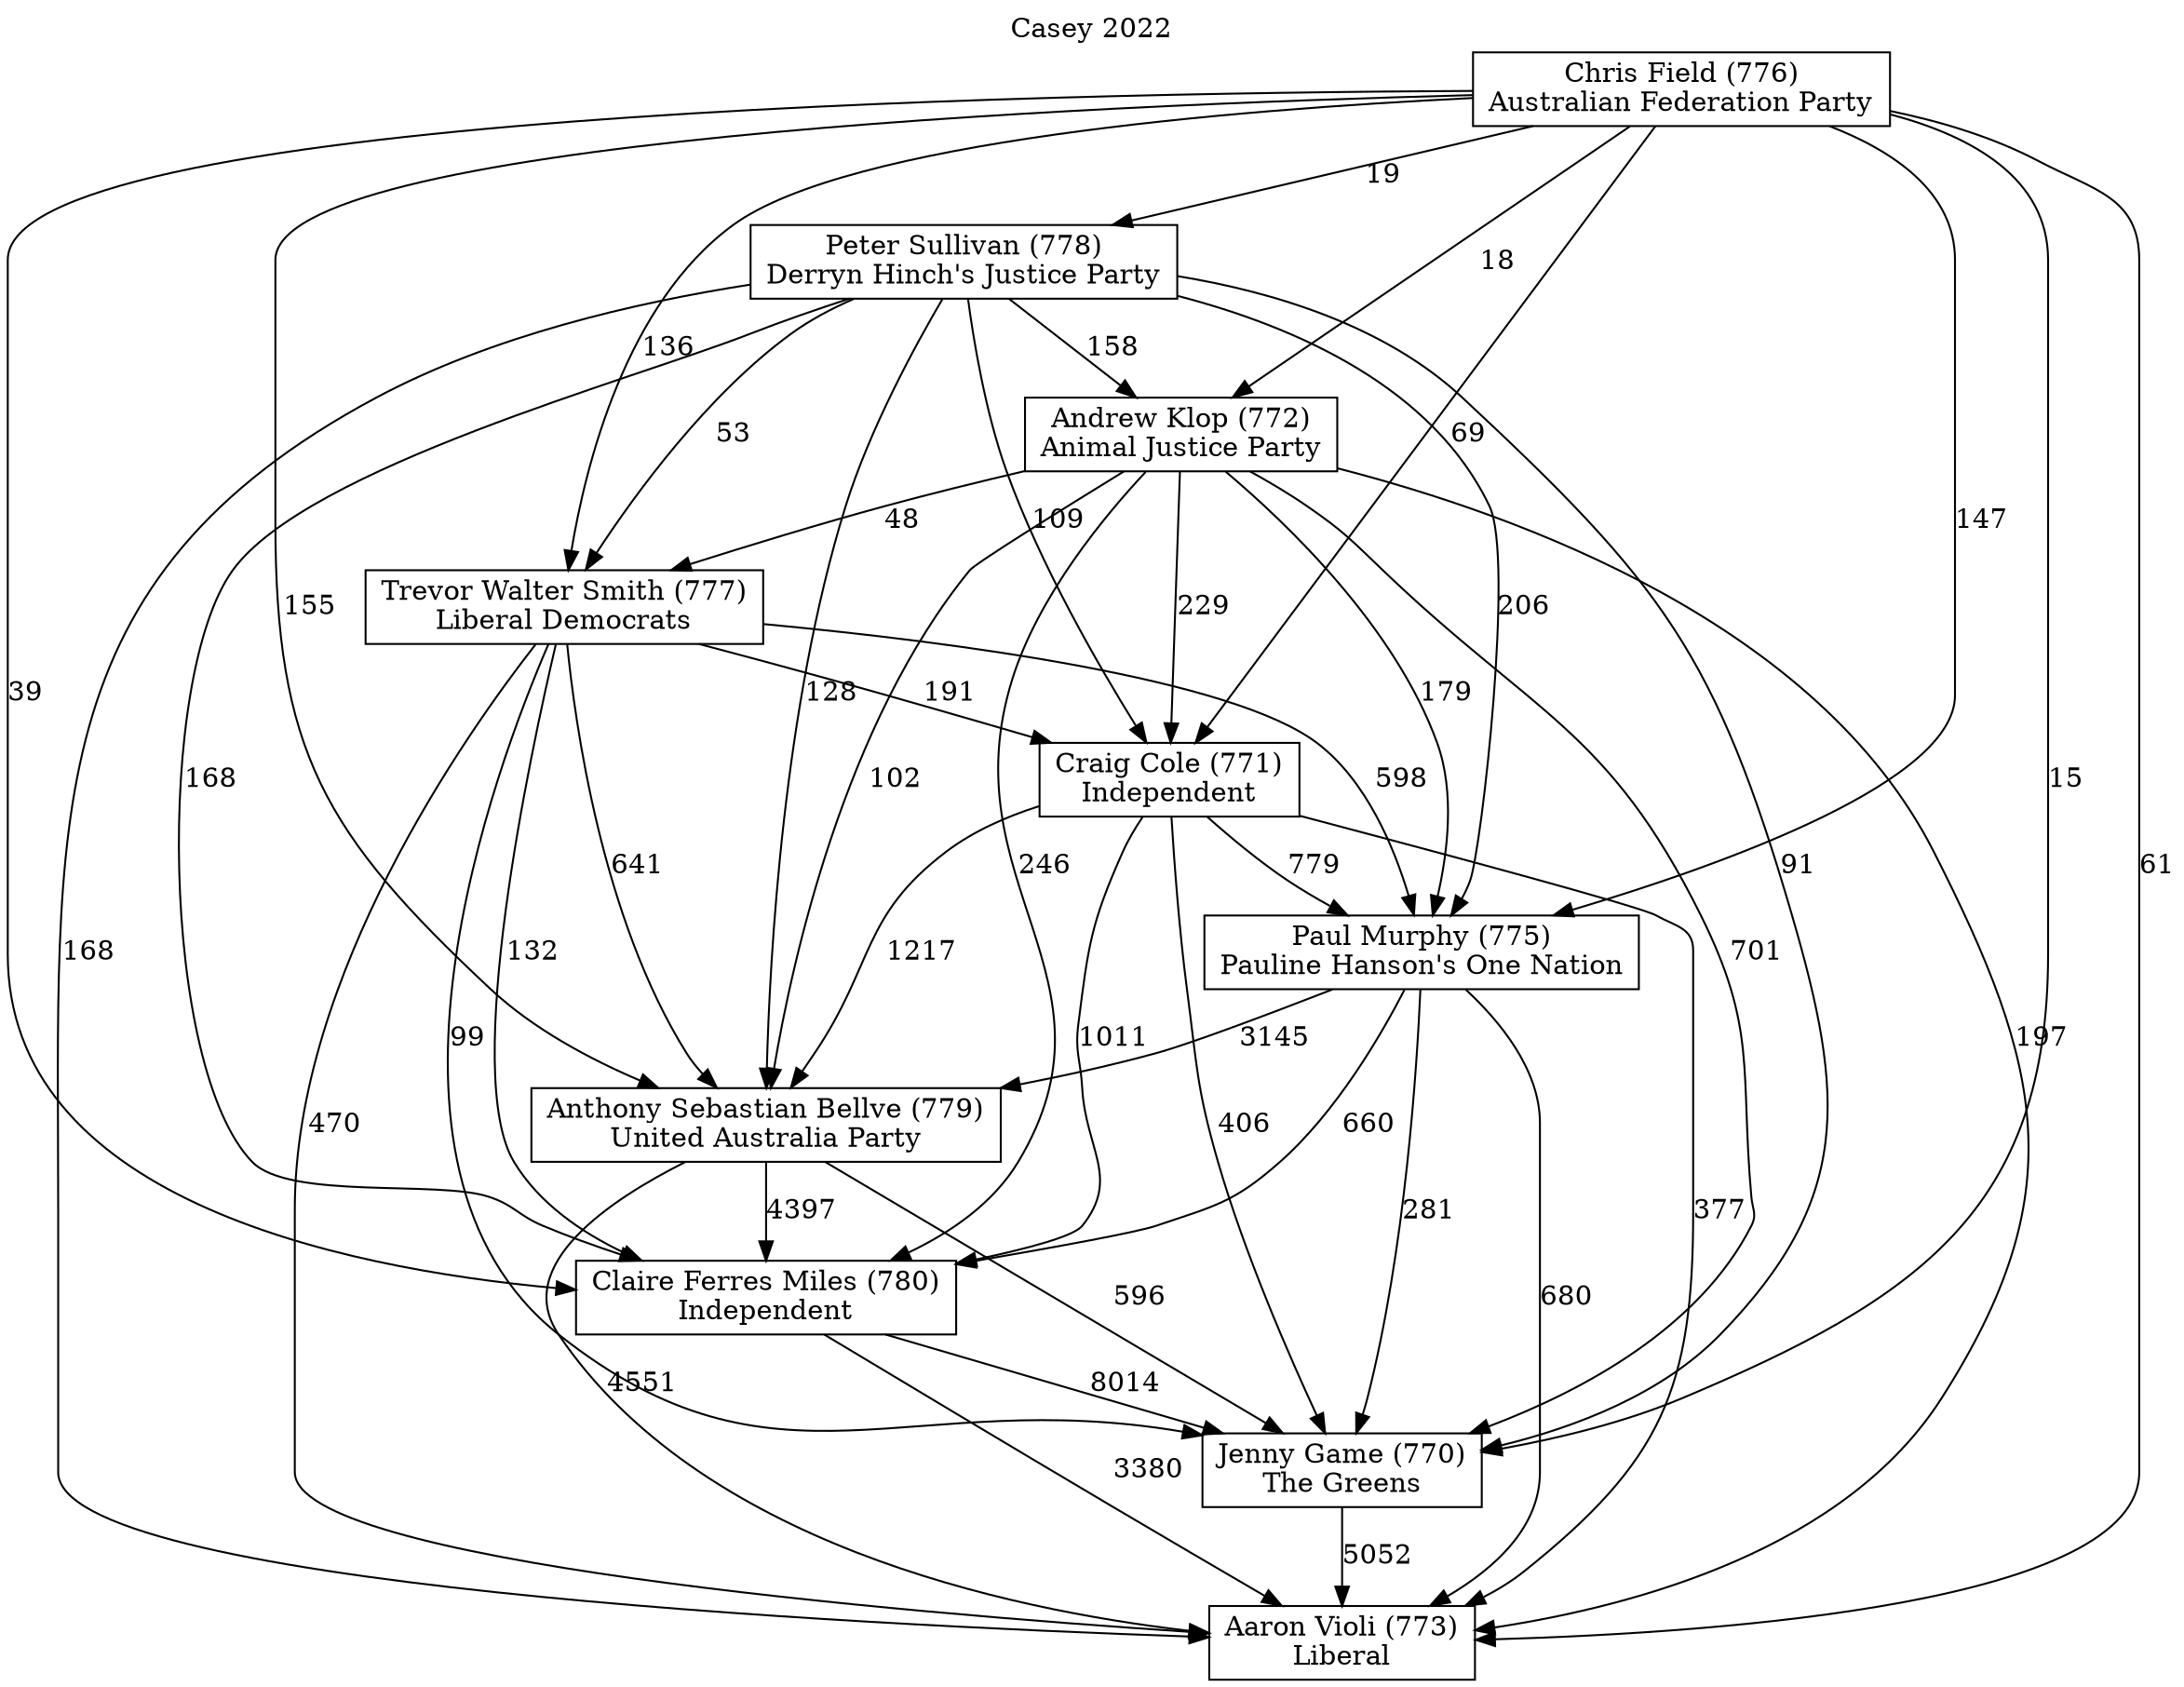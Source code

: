 // House preference flow
digraph "Aaron Violi (773)_Casey_2022" {
	graph [label="Casey 2022" labelloc=t mclimit=10]
	node [shape=box]
	"Aaron Violi (773)" [label="Aaron Violi (773)
Liberal"]
	"Jenny Game (770)" [label="Jenny Game (770)
The Greens"]
	"Claire Ferres Miles (780)" [label="Claire Ferres Miles (780)
Independent"]
	"Anthony Sebastian Bellve (779)" [label="Anthony Sebastian Bellve (779)
United Australia Party"]
	"Paul Murphy (775)" [label="Paul Murphy (775)
Pauline Hanson's One Nation"]
	"Craig Cole (771)" [label="Craig Cole (771)
Independent"]
	"Trevor Walter Smith (777)" [label="Trevor Walter Smith (777)
Liberal Democrats"]
	"Andrew Klop (772)" [label="Andrew Klop (772)
Animal Justice Party"]
	"Peter Sullivan (778)" [label="Peter Sullivan (778)
Derryn Hinch's Justice Party"]
	"Chris Field (776)" [label="Chris Field (776)
Australian Federation Party"]
	"Jenny Game (770)" -> "Aaron Violi (773)" [label=5052]
	"Claire Ferres Miles (780)" -> "Jenny Game (770)" [label=8014]
	"Anthony Sebastian Bellve (779)" -> "Claire Ferres Miles (780)" [label=4397]
	"Paul Murphy (775)" -> "Anthony Sebastian Bellve (779)" [label=3145]
	"Craig Cole (771)" -> "Paul Murphy (775)" [label=779]
	"Trevor Walter Smith (777)" -> "Craig Cole (771)" [label=191]
	"Andrew Klop (772)" -> "Trevor Walter Smith (777)" [label=48]
	"Peter Sullivan (778)" -> "Andrew Klop (772)" [label=158]
	"Chris Field (776)" -> "Peter Sullivan (778)" [label=19]
	"Claire Ferres Miles (780)" -> "Aaron Violi (773)" [label=3380]
	"Anthony Sebastian Bellve (779)" -> "Aaron Violi (773)" [label=4551]
	"Paul Murphy (775)" -> "Aaron Violi (773)" [label=680]
	"Craig Cole (771)" -> "Aaron Violi (773)" [label=377]
	"Trevor Walter Smith (777)" -> "Aaron Violi (773)" [label=470]
	"Andrew Klop (772)" -> "Aaron Violi (773)" [label=197]
	"Peter Sullivan (778)" -> "Aaron Violi (773)" [label=168]
	"Chris Field (776)" -> "Aaron Violi (773)" [label=61]
	"Chris Field (776)" -> "Andrew Klop (772)" [label=18]
	"Peter Sullivan (778)" -> "Trevor Walter Smith (777)" [label=53]
	"Chris Field (776)" -> "Trevor Walter Smith (777)" [label=136]
	"Andrew Klop (772)" -> "Craig Cole (771)" [label=229]
	"Peter Sullivan (778)" -> "Craig Cole (771)" [label=109]
	"Chris Field (776)" -> "Craig Cole (771)" [label=69]
	"Trevor Walter Smith (777)" -> "Paul Murphy (775)" [label=598]
	"Andrew Klop (772)" -> "Paul Murphy (775)" [label=179]
	"Peter Sullivan (778)" -> "Paul Murphy (775)" [label=206]
	"Chris Field (776)" -> "Paul Murphy (775)" [label=147]
	"Craig Cole (771)" -> "Anthony Sebastian Bellve (779)" [label=1217]
	"Trevor Walter Smith (777)" -> "Anthony Sebastian Bellve (779)" [label=641]
	"Andrew Klop (772)" -> "Anthony Sebastian Bellve (779)" [label=102]
	"Peter Sullivan (778)" -> "Anthony Sebastian Bellve (779)" [label=128]
	"Chris Field (776)" -> "Anthony Sebastian Bellve (779)" [label=155]
	"Paul Murphy (775)" -> "Claire Ferres Miles (780)" [label=660]
	"Craig Cole (771)" -> "Claire Ferres Miles (780)" [label=1011]
	"Trevor Walter Smith (777)" -> "Claire Ferres Miles (780)" [label=132]
	"Andrew Klop (772)" -> "Claire Ferres Miles (780)" [label=246]
	"Peter Sullivan (778)" -> "Claire Ferres Miles (780)" [label=168]
	"Chris Field (776)" -> "Claire Ferres Miles (780)" [label=39]
	"Anthony Sebastian Bellve (779)" -> "Jenny Game (770)" [label=596]
	"Paul Murphy (775)" -> "Jenny Game (770)" [label=281]
	"Craig Cole (771)" -> "Jenny Game (770)" [label=406]
	"Trevor Walter Smith (777)" -> "Jenny Game (770)" [label=99]
	"Andrew Klop (772)" -> "Jenny Game (770)" [label=701]
	"Peter Sullivan (778)" -> "Jenny Game (770)" [label=91]
	"Chris Field (776)" -> "Jenny Game (770)" [label=15]
}
